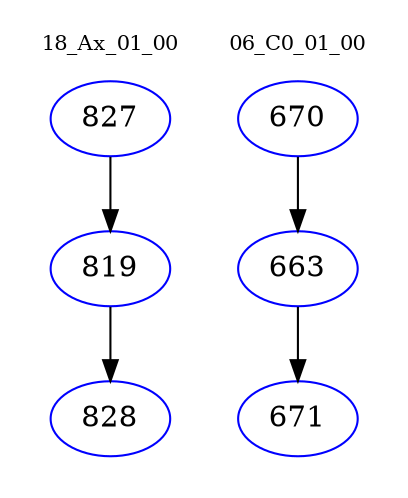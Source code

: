 digraph{
subgraph cluster_0 {
color = white
label = "18_Ax_01_00";
fontsize=10;
T0_827 [label="827", color="blue"]
T0_827 -> T0_819 [color="black"]
T0_819 [label="819", color="blue"]
T0_819 -> T0_828 [color="black"]
T0_828 [label="828", color="blue"]
}
subgraph cluster_1 {
color = white
label = "06_C0_01_00";
fontsize=10;
T1_670 [label="670", color="blue"]
T1_670 -> T1_663 [color="black"]
T1_663 [label="663", color="blue"]
T1_663 -> T1_671 [color="black"]
T1_671 [label="671", color="blue"]
}
}
